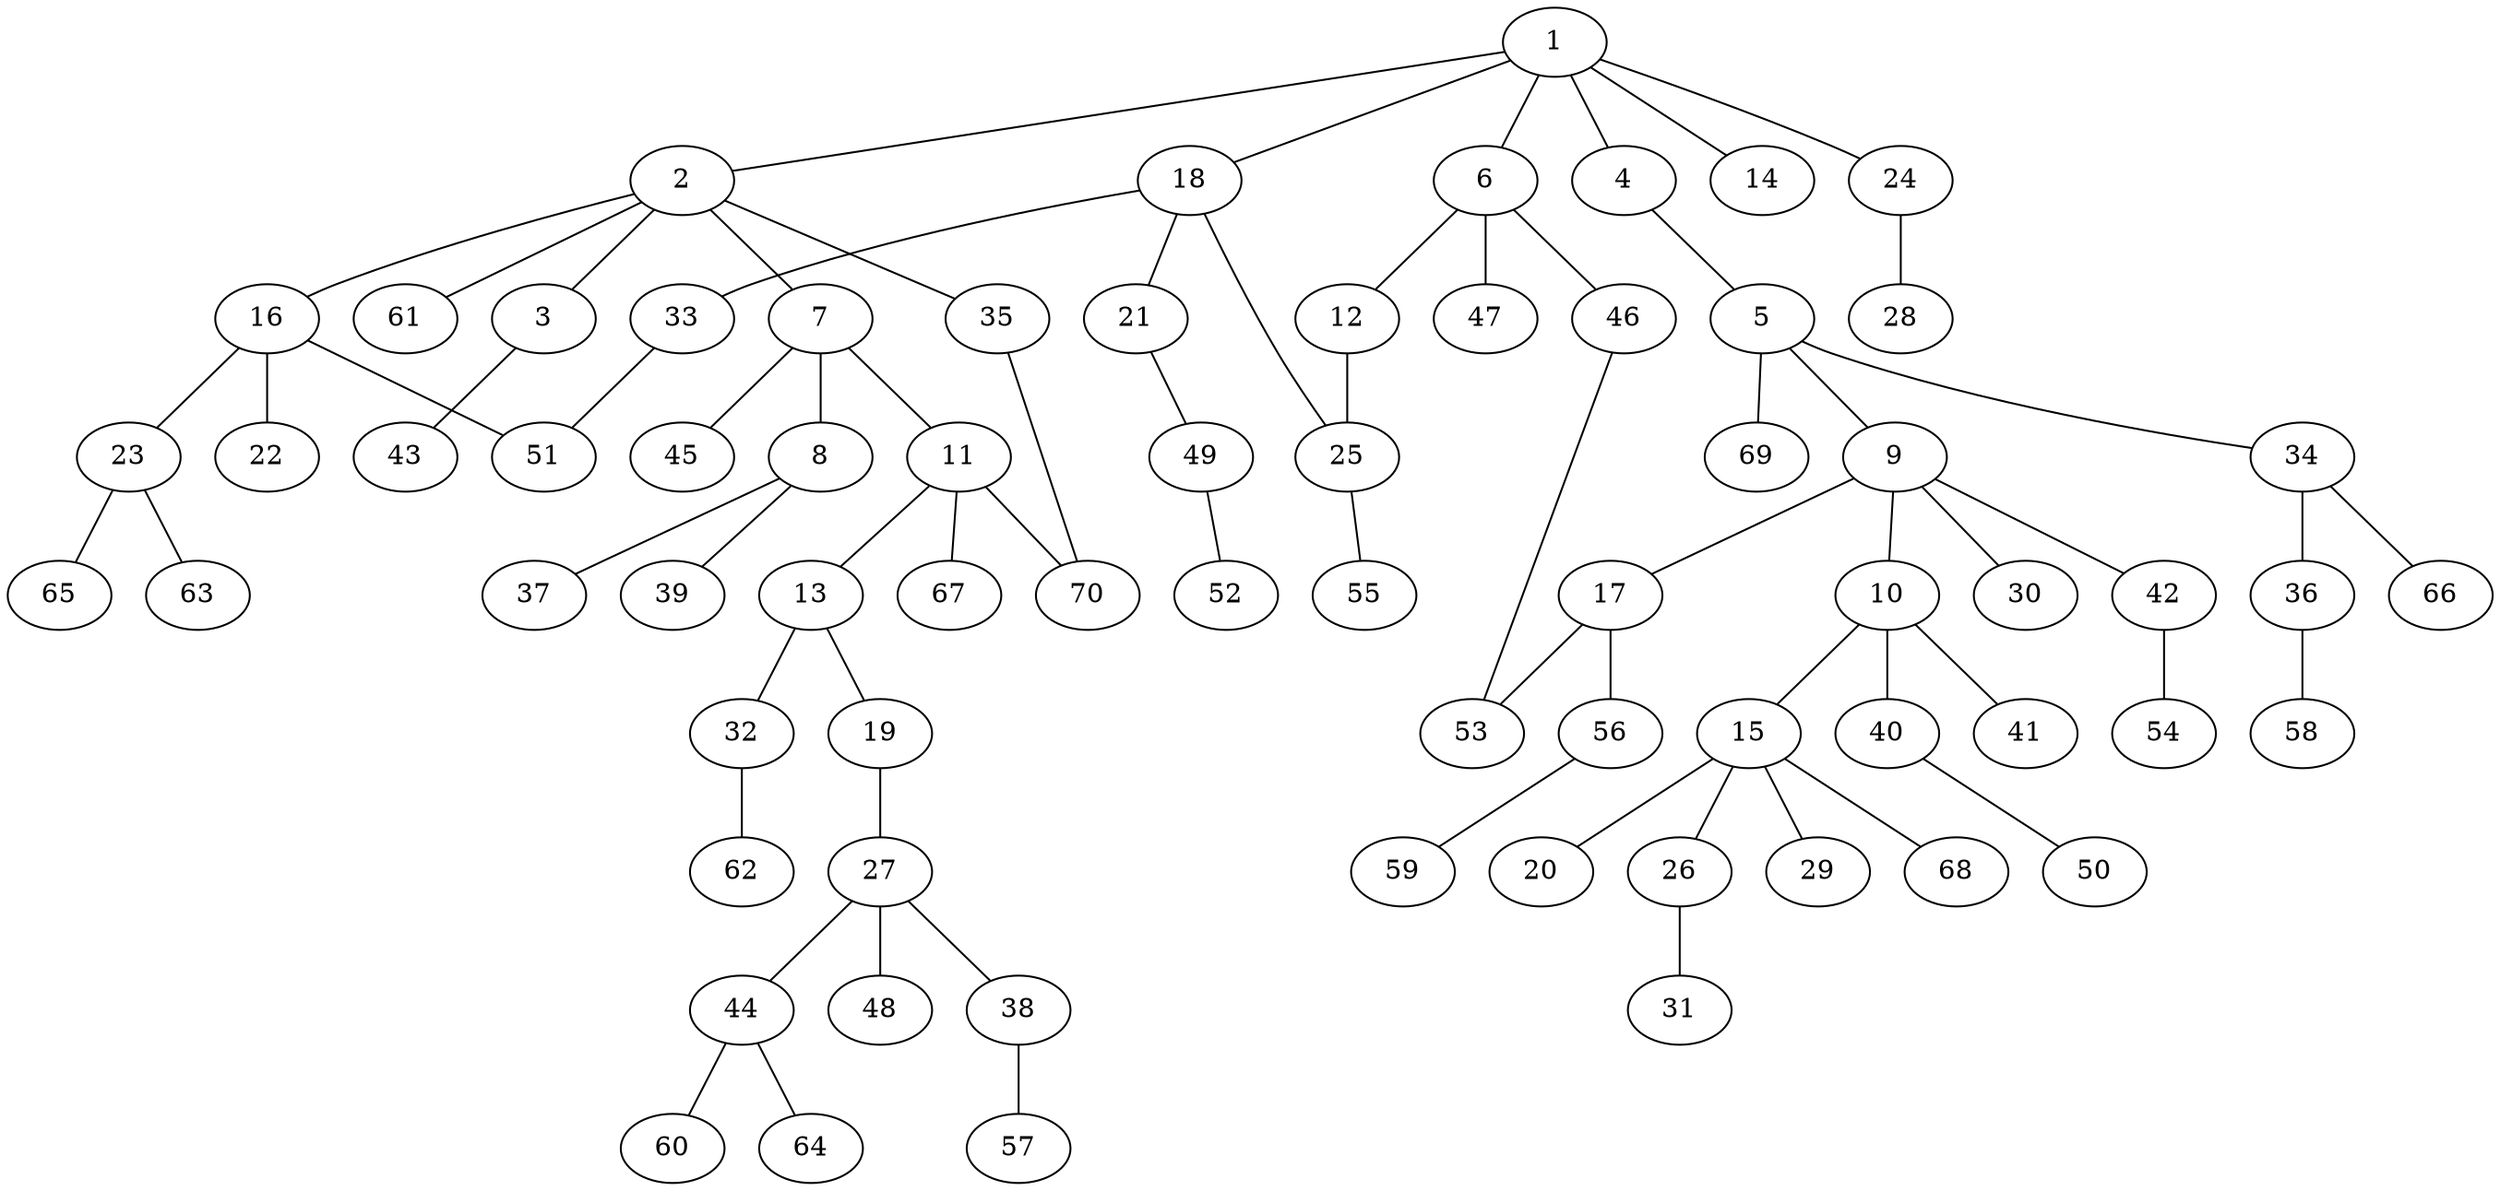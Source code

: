 graph graphname {1--2
1--4
1--6
1--14
1--18
1--24
2--3
2--7
2--16
2--35
2--61
3--43
4--5
5--9
5--34
5--69
6--12
6--46
6--47
7--8
7--11
7--45
8--37
8--39
9--10
9--17
9--30
9--42
10--15
10--40
10--41
11--13
11--67
11--70
12--25
13--19
13--32
15--20
15--26
15--29
15--68
16--22
16--23
16--51
17--53
17--56
18--21
18--25
18--33
19--27
21--49
23--63
23--65
24--28
25--55
26--31
27--38
27--44
27--48
32--62
33--51
34--36
34--66
35--70
36--58
38--57
40--50
42--54
44--60
44--64
46--53
49--52
56--59
}